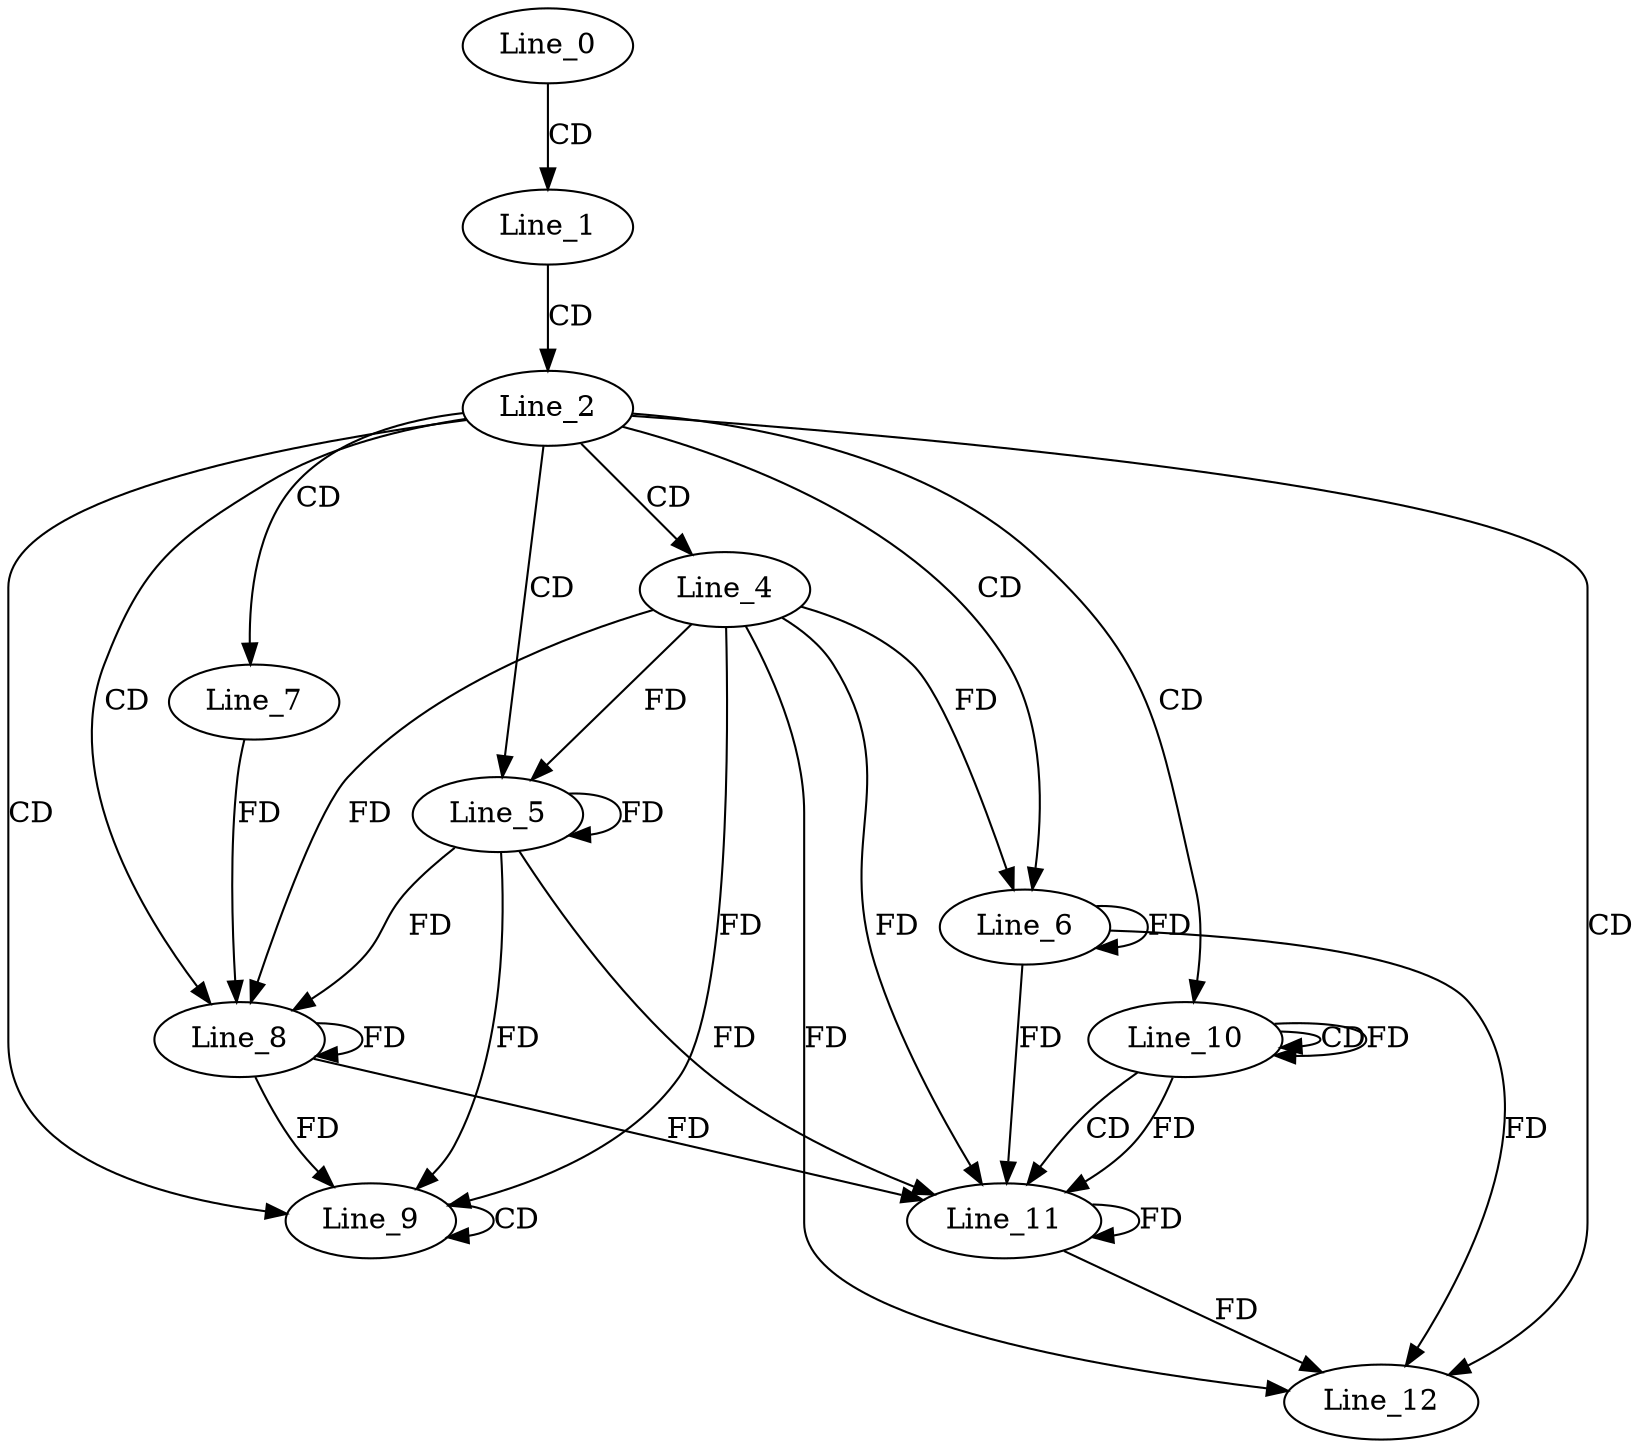 digraph G {
  Line_0;
  Line_1;
  Line_2;
  Line_4;
  Line_5;
  Line_6;
  Line_7;
  Line_8;
  Line_8;
  Line_9;
  Line_9;
  Line_10;
  Line_10;
  Line_10;
  Line_11;
  Line_11;
  Line_12;
  Line_0 -> Line_1 [ label="CD" ];
  Line_1 -> Line_2 [ label="CD" ];
  Line_2 -> Line_4 [ label="CD" ];
  Line_2 -> Line_5 [ label="CD" ];
  Line_4 -> Line_5 [ label="FD" ];
  Line_5 -> Line_5 [ label="FD" ];
  Line_2 -> Line_6 [ label="CD" ];
  Line_4 -> Line_6 [ label="FD" ];
  Line_6 -> Line_6 [ label="FD" ];
  Line_2 -> Line_7 [ label="CD" ];
  Line_2 -> Line_8 [ label="CD" ];
  Line_4 -> Line_8 [ label="FD" ];
  Line_5 -> Line_8 [ label="FD" ];
  Line_8 -> Line_8 [ label="FD" ];
  Line_7 -> Line_8 [ label="FD" ];
  Line_2 -> Line_9 [ label="CD" ];
  Line_9 -> Line_9 [ label="CD" ];
  Line_4 -> Line_9 [ label="FD" ];
  Line_5 -> Line_9 [ label="FD" ];
  Line_8 -> Line_9 [ label="FD" ];
  Line_2 -> Line_10 [ label="CD" ];
  Line_10 -> Line_10 [ label="CD" ];
  Line_10 -> Line_10 [ label="FD" ];
  Line_10 -> Line_11 [ label="CD" ];
  Line_11 -> Line_11 [ label="FD" ];
  Line_4 -> Line_11 [ label="FD" ];
  Line_6 -> Line_11 [ label="FD" ];
  Line_5 -> Line_11 [ label="FD" ];
  Line_8 -> Line_11 [ label="FD" ];
  Line_10 -> Line_11 [ label="FD" ];
  Line_2 -> Line_12 [ label="CD" ];
  Line_11 -> Line_12 [ label="FD" ];
  Line_4 -> Line_12 [ label="FD" ];
  Line_6 -> Line_12 [ label="FD" ];
}
